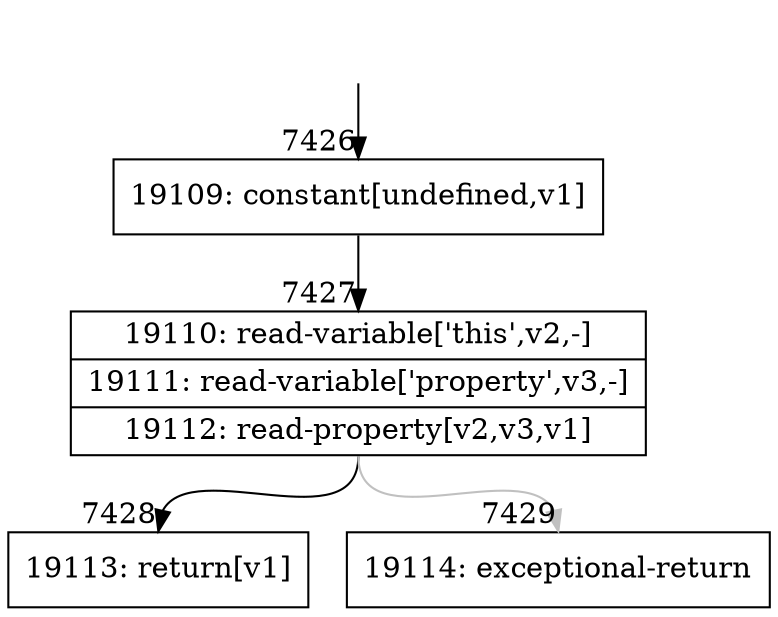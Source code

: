 digraph {
rankdir="TD"
BB_entry556[shape=none,label=""];
BB_entry556 -> BB7426 [tailport=s, headport=n, headlabel="    7426"]
BB7426 [shape=record label="{19109: constant[undefined,v1]}" ] 
BB7426 -> BB7427 [tailport=s, headport=n, headlabel="      7427"]
BB7427 [shape=record label="{19110: read-variable['this',v2,-]|19111: read-variable['property',v3,-]|19112: read-property[v2,v3,v1]}" ] 
BB7427 -> BB7428 [tailport=s, headport=n, headlabel="      7428"]
BB7427 -> BB7429 [tailport=s, headport=n, color=gray, headlabel="      7429"]
BB7428 [shape=record label="{19113: return[v1]}" ] 
BB7429 [shape=record label="{19114: exceptional-return}" ] 
//#$~ 11850
}
